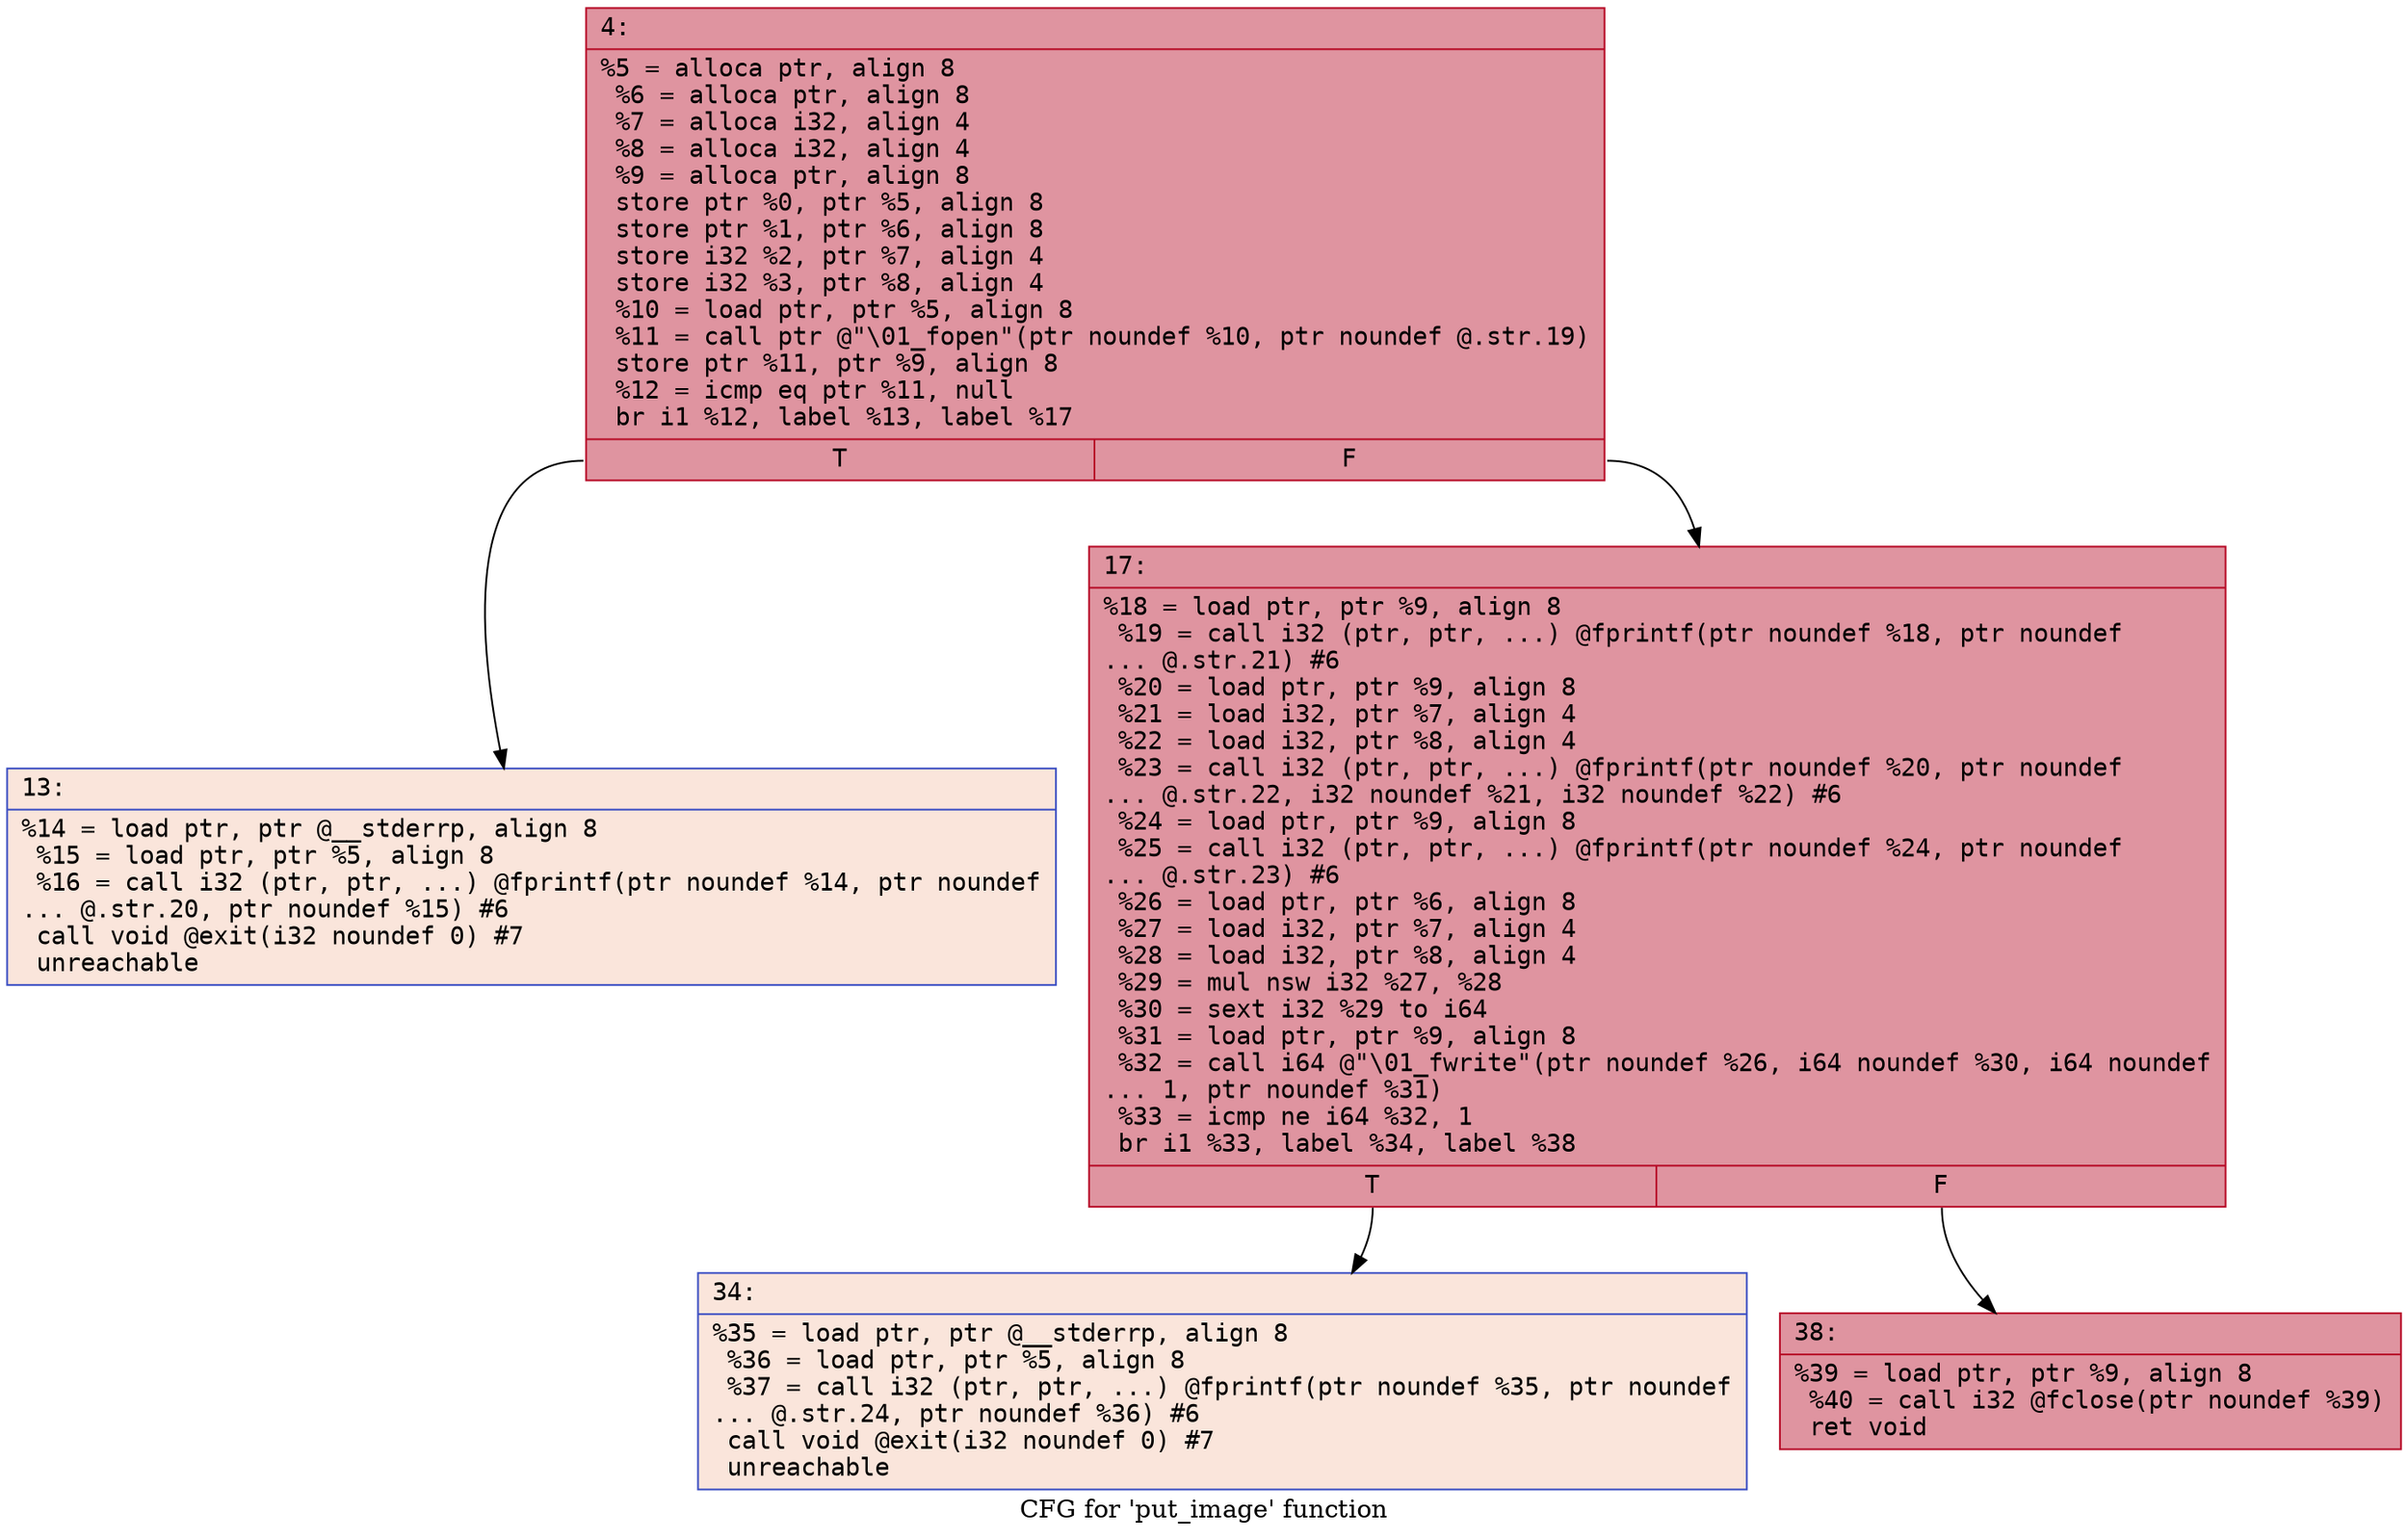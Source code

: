 digraph "CFG for 'put_image' function" {
	label="CFG for 'put_image' function";

	Node0x600002bc2b70 [shape=record,color="#b70d28ff", style=filled, fillcolor="#b70d2870" fontname="Courier",label="{4:\l|  %5 = alloca ptr, align 8\l  %6 = alloca ptr, align 8\l  %7 = alloca i32, align 4\l  %8 = alloca i32, align 4\l  %9 = alloca ptr, align 8\l  store ptr %0, ptr %5, align 8\l  store ptr %1, ptr %6, align 8\l  store i32 %2, ptr %7, align 4\l  store i32 %3, ptr %8, align 4\l  %10 = load ptr, ptr %5, align 8\l  %11 = call ptr @\"\\01_fopen\"(ptr noundef %10, ptr noundef @.str.19)\l  store ptr %11, ptr %9, align 8\l  %12 = icmp eq ptr %11, null\l  br i1 %12, label %13, label %17\l|{<s0>T|<s1>F}}"];
	Node0x600002bc2b70:s0 -> Node0x600002bc2bc0[tooltip="4 -> 13\nProbability 0.00%" ];
	Node0x600002bc2b70:s1 -> Node0x600002bc2c10[tooltip="4 -> 17\nProbability 100.00%" ];
	Node0x600002bc2bc0 [shape=record,color="#3d50c3ff", style=filled, fillcolor="#f4c5ad70" fontname="Courier",label="{13:\l|  %14 = load ptr, ptr @__stderrp, align 8\l  %15 = load ptr, ptr %5, align 8\l  %16 = call i32 (ptr, ptr, ...) @fprintf(ptr noundef %14, ptr noundef\l... @.str.20, ptr noundef %15) #6\l  call void @exit(i32 noundef 0) #7\l  unreachable\l}"];
	Node0x600002bc2c10 [shape=record,color="#b70d28ff", style=filled, fillcolor="#b70d2870" fontname="Courier",label="{17:\l|  %18 = load ptr, ptr %9, align 8\l  %19 = call i32 (ptr, ptr, ...) @fprintf(ptr noundef %18, ptr noundef\l... @.str.21) #6\l  %20 = load ptr, ptr %9, align 8\l  %21 = load i32, ptr %7, align 4\l  %22 = load i32, ptr %8, align 4\l  %23 = call i32 (ptr, ptr, ...) @fprintf(ptr noundef %20, ptr noundef\l... @.str.22, i32 noundef %21, i32 noundef %22) #6\l  %24 = load ptr, ptr %9, align 8\l  %25 = call i32 (ptr, ptr, ...) @fprintf(ptr noundef %24, ptr noundef\l... @.str.23) #6\l  %26 = load ptr, ptr %6, align 8\l  %27 = load i32, ptr %7, align 4\l  %28 = load i32, ptr %8, align 4\l  %29 = mul nsw i32 %27, %28\l  %30 = sext i32 %29 to i64\l  %31 = load ptr, ptr %9, align 8\l  %32 = call i64 @\"\\01_fwrite\"(ptr noundef %26, i64 noundef %30, i64 noundef\l... 1, ptr noundef %31)\l  %33 = icmp ne i64 %32, 1\l  br i1 %33, label %34, label %38\l|{<s0>T|<s1>F}}"];
	Node0x600002bc2c10:s0 -> Node0x600002bc2c60[tooltip="17 -> 34\nProbability 0.00%" ];
	Node0x600002bc2c10:s1 -> Node0x600002bc2cb0[tooltip="17 -> 38\nProbability 100.00%" ];
	Node0x600002bc2c60 [shape=record,color="#3d50c3ff", style=filled, fillcolor="#f4c5ad70" fontname="Courier",label="{34:\l|  %35 = load ptr, ptr @__stderrp, align 8\l  %36 = load ptr, ptr %5, align 8\l  %37 = call i32 (ptr, ptr, ...) @fprintf(ptr noundef %35, ptr noundef\l... @.str.24, ptr noundef %36) #6\l  call void @exit(i32 noundef 0) #7\l  unreachable\l}"];
	Node0x600002bc2cb0 [shape=record,color="#b70d28ff", style=filled, fillcolor="#b70d2870" fontname="Courier",label="{38:\l|  %39 = load ptr, ptr %9, align 8\l  %40 = call i32 @fclose(ptr noundef %39)\l  ret void\l}"];
}
